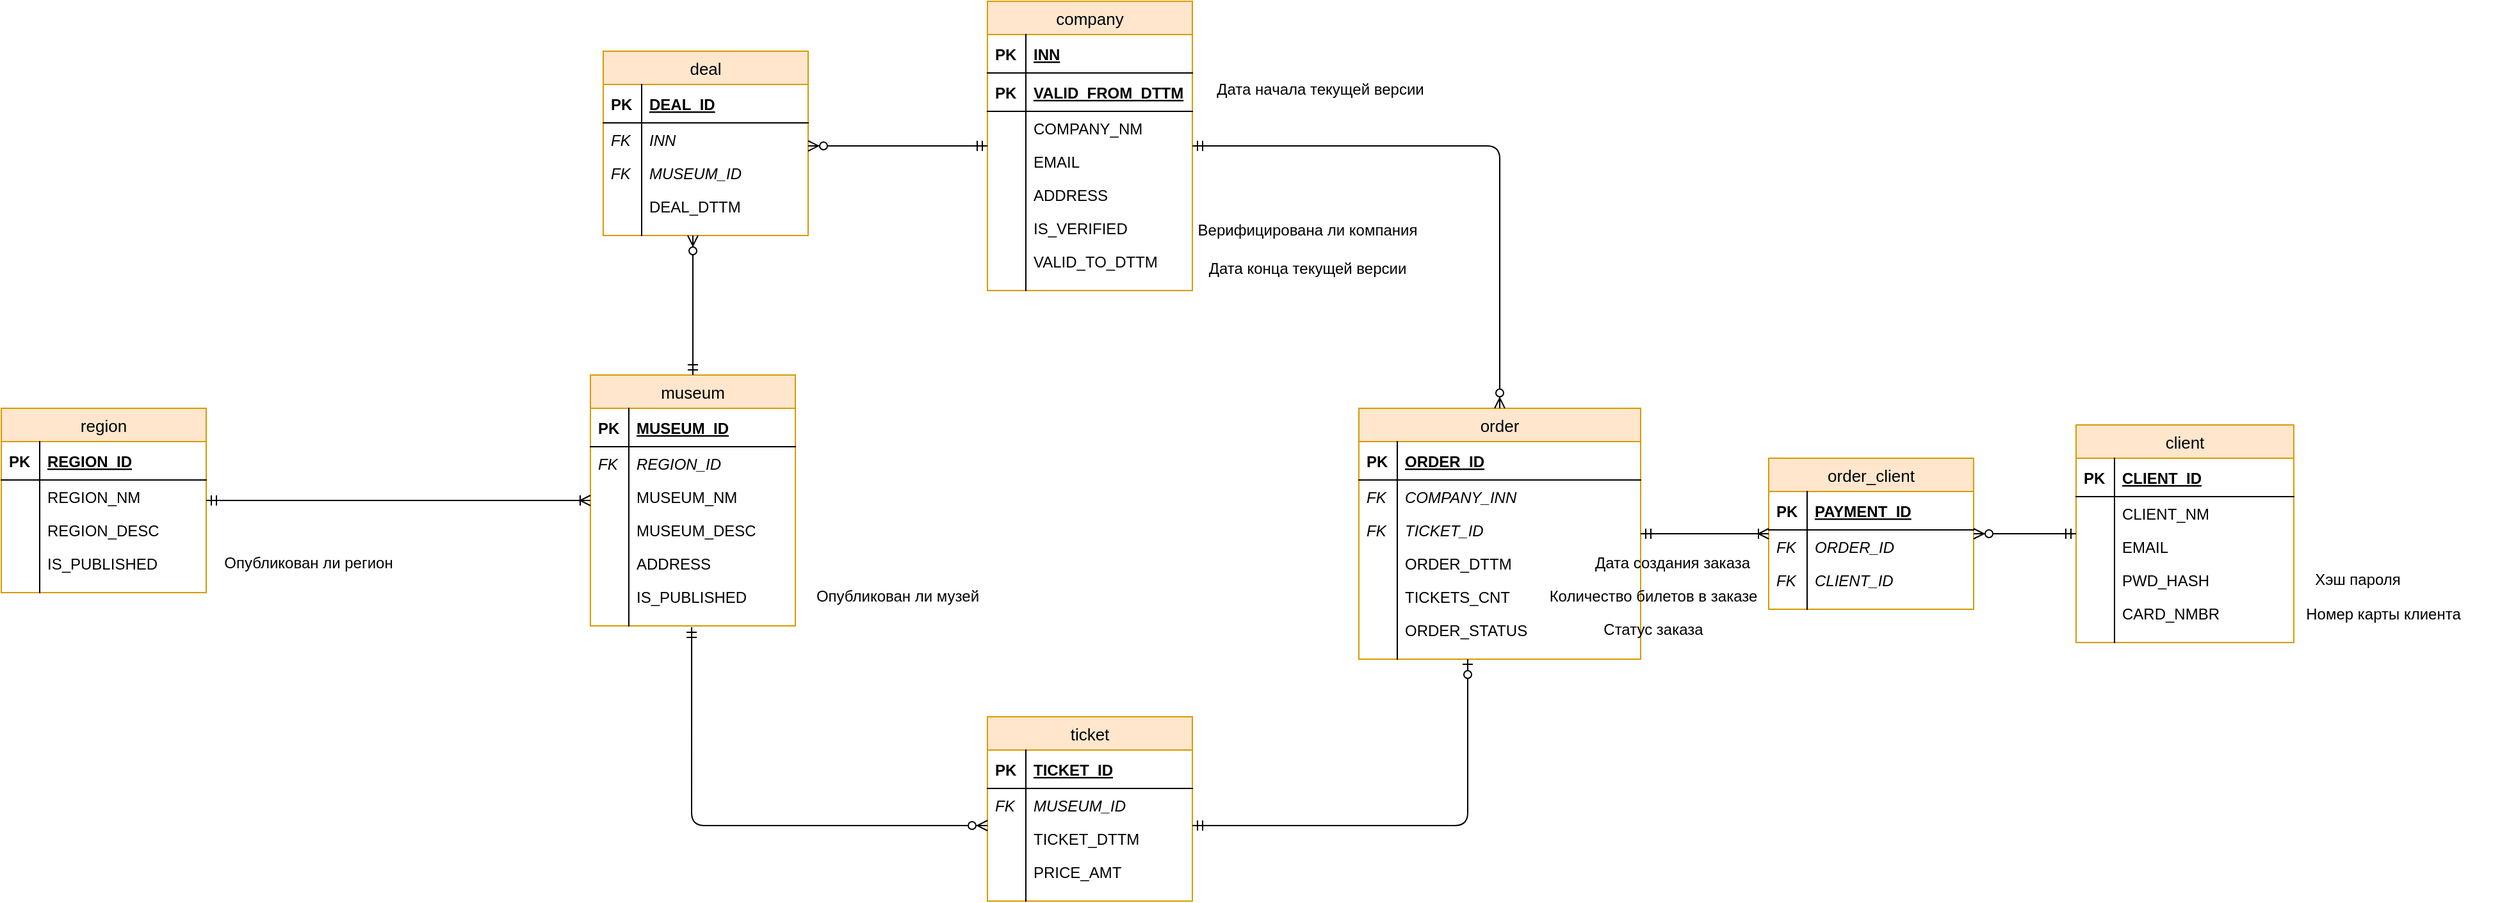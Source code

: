 <mxfile version="15.3.0" type="github">
  <diagram id="cdb5e136-1861-7ef1-5e76-c57f7e18aa8d" name="ERD Data Structure - Habit Tracker App">
    <mxGraphModel dx="1200" dy="822" grid="1" gridSize="10" guides="1" tooltips="1" connect="1" arrows="1" fold="1" page="1" pageScale="1" pageWidth="1100" pageHeight="850" math="0" shadow="0">
      <root>
        <mxCell id="0" />
        <mxCell id="1" parent="0" />
        <mxCell id="lcivj8wxRk5je3pBpGyj-1" value="region" style="swimlane;fontStyle=0;childLayout=stackLayout;horizontal=1;startSize=26;fillColor=#ffe6cc;horizontalStack=0;resizeParent=1;resizeParentMax=0;resizeLast=0;collapsible=1;marginBottom=0;swimlaneFillColor=#ffffff;align=center;strokeWidth=1;fontSize=13;strokeColor=#d79b00;" parent="1" vertex="1">
          <mxGeometry x="20" y="679" width="160" height="144" as="geometry" />
        </mxCell>
        <mxCell id="lcivj8wxRk5je3pBpGyj-2" value="REGION_ID" style="shape=partialRectangle;top=0;left=0;right=0;bottom=1;align=left;verticalAlign=middle;fillColor=none;spacingLeft=34;spacingRight=4;overflow=hidden;rotatable=0;points=[[0,0.5],[1,0.5]];portConstraint=eastwest;dropTarget=0;fontStyle=5;" parent="lcivj8wxRk5je3pBpGyj-1" vertex="1">
          <mxGeometry y="26" width="160" height="30" as="geometry" />
        </mxCell>
        <mxCell id="lcivj8wxRk5je3pBpGyj-3" value="PK" style="shape=partialRectangle;top=0;left=0;bottom=0;fillColor=none;align=left;verticalAlign=middle;spacingLeft=4;spacingRight=4;overflow=hidden;rotatable=0;points=[];portConstraint=eastwest;part=1;fontStyle=1" parent="lcivj8wxRk5je3pBpGyj-2" vertex="1" connectable="0">
          <mxGeometry width="30" height="30" as="geometry" />
        </mxCell>
        <mxCell id="lcivj8wxRk5je3pBpGyj-6" value="REGION_NM" style="shape=partialRectangle;top=0;left=0;right=0;bottom=0;align=left;verticalAlign=top;fillColor=none;spacingLeft=34;spacingRight=4;overflow=hidden;rotatable=0;points=[[0,0.5],[1,0.5]];portConstraint=eastwest;dropTarget=0;" parent="lcivj8wxRk5je3pBpGyj-1" vertex="1">
          <mxGeometry y="56" width="160" height="26" as="geometry" />
        </mxCell>
        <mxCell id="lcivj8wxRk5je3pBpGyj-7" value="" style="shape=partialRectangle;top=0;left=0;bottom=0;fillColor=none;align=left;verticalAlign=top;spacingLeft=4;spacingRight=4;overflow=hidden;rotatable=0;points=[];portConstraint=eastwest;part=1;" parent="lcivj8wxRk5je3pBpGyj-6" vertex="1" connectable="0">
          <mxGeometry width="30" height="26" as="geometry" />
        </mxCell>
        <mxCell id="lcivj8wxRk5je3pBpGyj-28" value="REGION_DESC" style="shape=partialRectangle;top=0;left=0;right=0;bottom=0;align=left;verticalAlign=top;fillColor=none;spacingLeft=34;spacingRight=4;overflow=hidden;rotatable=0;points=[[0,0.5],[1,0.5]];portConstraint=eastwest;dropTarget=0;" parent="lcivj8wxRk5je3pBpGyj-1" vertex="1">
          <mxGeometry y="82" width="160" height="26" as="geometry" />
        </mxCell>
        <mxCell id="lcivj8wxRk5je3pBpGyj-29" value="" style="shape=partialRectangle;top=0;left=0;bottom=0;fillColor=none;align=left;verticalAlign=top;spacingLeft=4;spacingRight=4;overflow=hidden;rotatable=0;points=[];portConstraint=eastwest;part=1;" parent="lcivj8wxRk5je3pBpGyj-28" vertex="1" connectable="0">
          <mxGeometry width="30" height="26" as="geometry" />
        </mxCell>
        <mxCell id="lcivj8wxRk5je3pBpGyj-8" value="IS_PUBLISHED" style="shape=partialRectangle;top=0;left=0;right=0;bottom=0;align=left;verticalAlign=top;fillColor=none;spacingLeft=34;spacingRight=4;overflow=hidden;rotatable=0;points=[[0,0.5],[1,0.5]];portConstraint=eastwest;dropTarget=0;" parent="lcivj8wxRk5je3pBpGyj-1" vertex="1">
          <mxGeometry y="108" width="160" height="26" as="geometry" />
        </mxCell>
        <mxCell id="lcivj8wxRk5je3pBpGyj-9" value="" style="shape=partialRectangle;top=0;left=0;bottom=0;fillColor=none;align=left;verticalAlign=top;spacingLeft=4;spacingRight=4;overflow=hidden;rotatable=0;points=[];portConstraint=eastwest;part=1;" parent="lcivj8wxRk5je3pBpGyj-8" vertex="1" connectable="0">
          <mxGeometry width="30" height="26" as="geometry" />
        </mxCell>
        <mxCell id="lcivj8wxRk5je3pBpGyj-10" value="" style="shape=partialRectangle;top=0;left=0;right=0;bottom=0;align=left;verticalAlign=top;fillColor=none;spacingLeft=34;spacingRight=4;overflow=hidden;rotatable=0;points=[[0,0.5],[1,0.5]];portConstraint=eastwest;dropTarget=0;" parent="lcivj8wxRk5je3pBpGyj-1" vertex="1">
          <mxGeometry y="134" width="160" height="10" as="geometry" />
        </mxCell>
        <mxCell id="lcivj8wxRk5je3pBpGyj-11" value="" style="shape=partialRectangle;top=0;left=0;bottom=0;fillColor=none;align=left;verticalAlign=top;spacingLeft=4;spacingRight=4;overflow=hidden;rotatable=0;points=[];portConstraint=eastwest;part=1;" parent="lcivj8wxRk5je3pBpGyj-10" vertex="1" connectable="0">
          <mxGeometry width="30" height="10" as="geometry" />
        </mxCell>
        <mxCell id="lcivj8wxRk5je3pBpGyj-12" value="museum" style="swimlane;fontStyle=0;childLayout=stackLayout;horizontal=1;startSize=26;fillColor=#ffe6cc;horizontalStack=0;resizeParent=1;resizeParentMax=0;resizeLast=0;collapsible=1;marginBottom=0;swimlaneFillColor=#ffffff;align=center;strokeWidth=1;fontSize=13;strokeColor=#d79b00;" parent="1" vertex="1">
          <mxGeometry x="480" y="653" width="160" height="196" as="geometry" />
        </mxCell>
        <mxCell id="lcivj8wxRk5je3pBpGyj-13" value="MUSEUM_ID" style="shape=partialRectangle;top=0;left=0;right=0;bottom=1;align=left;verticalAlign=middle;fillColor=none;spacingLeft=34;spacingRight=4;overflow=hidden;rotatable=0;points=[[0,0.5],[1,0.5]];portConstraint=eastwest;dropTarget=0;fontStyle=5;" parent="lcivj8wxRk5je3pBpGyj-12" vertex="1">
          <mxGeometry y="26" width="160" height="30" as="geometry" />
        </mxCell>
        <mxCell id="lcivj8wxRk5je3pBpGyj-14" value="PK" style="shape=partialRectangle;top=0;left=0;bottom=0;fillColor=none;align=left;verticalAlign=middle;spacingLeft=4;spacingRight=4;overflow=hidden;rotatable=0;points=[];portConstraint=eastwest;part=1;fontStyle=1" parent="lcivj8wxRk5je3pBpGyj-13" vertex="1" connectable="0">
          <mxGeometry width="30" height="30" as="geometry" />
        </mxCell>
        <mxCell id="lcivj8wxRk5je3pBpGyj-15" value="REGION_ID" style="shape=partialRectangle;top=0;left=0;right=0;bottom=0;align=left;verticalAlign=top;fillColor=none;spacingLeft=34;spacingRight=4;overflow=hidden;rotatable=0;points=[[0,0.5],[1,0.5]];portConstraint=eastwest;dropTarget=0;fontStyle=2" parent="lcivj8wxRk5je3pBpGyj-12" vertex="1">
          <mxGeometry y="56" width="160" height="26" as="geometry" />
        </mxCell>
        <mxCell id="lcivj8wxRk5je3pBpGyj-16" value="FK" style="shape=partialRectangle;top=0;left=0;bottom=0;fillColor=none;align=left;verticalAlign=top;spacingLeft=4;spacingRight=4;overflow=hidden;rotatable=0;points=[];portConstraint=eastwest;part=1;fontStyle=2" parent="lcivj8wxRk5je3pBpGyj-15" vertex="1" connectable="0">
          <mxGeometry width="30" height="26" as="geometry" />
        </mxCell>
        <mxCell id="lcivj8wxRk5je3pBpGyj-17" value="MUSEUM_NM" style="shape=partialRectangle;top=0;left=0;right=0;bottom=0;align=left;verticalAlign=top;fillColor=none;spacingLeft=34;spacingRight=4;overflow=hidden;rotatable=0;points=[[0,0.5],[1,0.5]];portConstraint=eastwest;dropTarget=0;" parent="lcivj8wxRk5je3pBpGyj-12" vertex="1">
          <mxGeometry y="82" width="160" height="26" as="geometry" />
        </mxCell>
        <mxCell id="lcivj8wxRk5je3pBpGyj-18" value="" style="shape=partialRectangle;top=0;left=0;bottom=0;fillColor=none;align=left;verticalAlign=top;spacingLeft=4;spacingRight=4;overflow=hidden;rotatable=0;points=[];portConstraint=eastwest;part=1;" parent="lcivj8wxRk5je3pBpGyj-17" vertex="1" connectable="0">
          <mxGeometry width="30" height="26" as="geometry" />
        </mxCell>
        <mxCell id="gu-xbpgx55Dxe9V2F_qE-4" value="MUSEUM_DESC" style="shape=partialRectangle;top=0;left=0;right=0;bottom=0;align=left;verticalAlign=top;fillColor=none;spacingLeft=34;spacingRight=4;overflow=hidden;rotatable=0;points=[[0,0.5],[1,0.5]];portConstraint=eastwest;dropTarget=0;" parent="lcivj8wxRk5je3pBpGyj-12" vertex="1">
          <mxGeometry y="108" width="160" height="26" as="geometry" />
        </mxCell>
        <mxCell id="gu-xbpgx55Dxe9V2F_qE-5" value="" style="shape=partialRectangle;top=0;left=0;bottom=0;fillColor=none;align=left;verticalAlign=top;spacingLeft=4;spacingRight=4;overflow=hidden;rotatable=0;points=[];portConstraint=eastwest;part=1;" parent="gu-xbpgx55Dxe9V2F_qE-4" vertex="1" connectable="0">
          <mxGeometry width="30" height="26" as="geometry" />
        </mxCell>
        <mxCell id="gu-xbpgx55Dxe9V2F_qE-2" value="ADDRESS" style="shape=partialRectangle;top=0;left=0;right=0;bottom=0;align=left;verticalAlign=top;fillColor=none;spacingLeft=34;spacingRight=4;overflow=hidden;rotatable=0;points=[[0,0.5],[1,0.5]];portConstraint=eastwest;dropTarget=0;" parent="lcivj8wxRk5je3pBpGyj-12" vertex="1">
          <mxGeometry y="134" width="160" height="26" as="geometry" />
        </mxCell>
        <mxCell id="gu-xbpgx55Dxe9V2F_qE-3" value="" style="shape=partialRectangle;top=0;left=0;bottom=0;fillColor=none;align=left;verticalAlign=top;spacingLeft=4;spacingRight=4;overflow=hidden;rotatable=0;points=[];portConstraint=eastwest;part=1;" parent="gu-xbpgx55Dxe9V2F_qE-2" vertex="1" connectable="0">
          <mxGeometry width="30" height="26" as="geometry" />
        </mxCell>
        <mxCell id="lcivj8wxRk5je3pBpGyj-79" value="IS_PUBLISHED" style="shape=partialRectangle;top=0;left=0;right=0;bottom=0;align=left;verticalAlign=top;fillColor=none;spacingLeft=34;spacingRight=4;overflow=hidden;rotatable=0;points=[[0,0.5],[1,0.5]];portConstraint=eastwest;dropTarget=0;" parent="lcivj8wxRk5je3pBpGyj-12" vertex="1">
          <mxGeometry y="160" width="160" height="26" as="geometry" />
        </mxCell>
        <mxCell id="lcivj8wxRk5je3pBpGyj-80" value="" style="shape=partialRectangle;top=0;left=0;bottom=0;fillColor=none;align=left;verticalAlign=top;spacingLeft=4;spacingRight=4;overflow=hidden;rotatable=0;points=[];portConstraint=eastwest;part=1;" parent="lcivj8wxRk5je3pBpGyj-79" vertex="1" connectable="0">
          <mxGeometry width="30" height="26" as="geometry" />
        </mxCell>
        <mxCell id="lcivj8wxRk5je3pBpGyj-21" value="" style="shape=partialRectangle;top=0;left=0;right=0;bottom=0;align=left;verticalAlign=top;fillColor=none;spacingLeft=34;spacingRight=4;overflow=hidden;rotatable=0;points=[[0,0.5],[1,0.5]];portConstraint=eastwest;dropTarget=0;" parent="lcivj8wxRk5je3pBpGyj-12" vertex="1">
          <mxGeometry y="186" width="160" height="10" as="geometry" />
        </mxCell>
        <mxCell id="lcivj8wxRk5je3pBpGyj-22" value="" style="shape=partialRectangle;top=0;left=0;bottom=0;fillColor=none;align=left;verticalAlign=top;spacingLeft=4;spacingRight=4;overflow=hidden;rotatable=0;points=[];portConstraint=eastwest;part=1;" parent="lcivj8wxRk5je3pBpGyj-21" vertex="1" connectable="0">
          <mxGeometry width="30" height="10" as="geometry" />
        </mxCell>
        <mxCell id="lcivj8wxRk5je3pBpGyj-23" value="" style="edgeStyle=orthogonalEdgeStyle;fontSize=12;html=1;endArrow=ERoneToMany;startArrow=ERmandOne;" parent="1" source="lcivj8wxRk5je3pBpGyj-1" target="lcivj8wxRk5je3pBpGyj-12" edge="1">
          <mxGeometry width="100" height="100" relative="1" as="geometry">
            <mxPoint x="550" y="590" as="sourcePoint" />
            <mxPoint x="650" y="490" as="targetPoint" />
          </mxGeometry>
        </mxCell>
        <mxCell id="lcivj8wxRk5je3pBpGyj-30" value="ticket" style="swimlane;fontStyle=0;childLayout=stackLayout;horizontal=1;startSize=26;fillColor=#ffe6cc;horizontalStack=0;resizeParent=1;resizeParentMax=0;resizeLast=0;collapsible=1;marginBottom=0;swimlaneFillColor=#ffffff;align=center;strokeWidth=1;fontSize=13;strokeColor=#d79b00;" parent="1" vertex="1">
          <mxGeometry x="790" y="920" width="160" height="144" as="geometry" />
        </mxCell>
        <mxCell id="lcivj8wxRk5je3pBpGyj-31" value="TICKET_ID" style="shape=partialRectangle;top=0;left=0;right=0;bottom=1;align=left;verticalAlign=middle;fillColor=none;spacingLeft=34;spacingRight=4;overflow=hidden;rotatable=0;points=[[0,0.5],[1,0.5]];portConstraint=eastwest;dropTarget=0;fontStyle=5;" parent="lcivj8wxRk5je3pBpGyj-30" vertex="1">
          <mxGeometry y="26" width="160" height="30" as="geometry" />
        </mxCell>
        <mxCell id="lcivj8wxRk5je3pBpGyj-32" value="PK" style="shape=partialRectangle;top=0;left=0;bottom=0;fillColor=none;align=left;verticalAlign=middle;spacingLeft=4;spacingRight=4;overflow=hidden;rotatable=0;points=[];portConstraint=eastwest;part=1;fontStyle=1" parent="lcivj8wxRk5je3pBpGyj-31" vertex="1" connectable="0">
          <mxGeometry width="30" height="30" as="geometry" />
        </mxCell>
        <mxCell id="lcivj8wxRk5je3pBpGyj-33" value="MUSEUM_ID" style="shape=partialRectangle;top=0;left=0;right=0;bottom=0;align=left;verticalAlign=top;fillColor=none;spacingLeft=34;spacingRight=4;overflow=hidden;rotatable=0;points=[[0,0.5],[1,0.5]];portConstraint=eastwest;dropTarget=0;fontStyle=2" parent="lcivj8wxRk5je3pBpGyj-30" vertex="1">
          <mxGeometry y="56" width="160" height="26" as="geometry" />
        </mxCell>
        <mxCell id="lcivj8wxRk5je3pBpGyj-34" value="FK" style="shape=partialRectangle;top=0;left=0;bottom=0;fillColor=none;align=left;verticalAlign=top;spacingLeft=4;spacingRight=4;overflow=hidden;rotatable=0;points=[];portConstraint=eastwest;part=1;fontStyle=2" parent="lcivj8wxRk5je3pBpGyj-33" vertex="1" connectable="0">
          <mxGeometry width="30" height="26" as="geometry" />
        </mxCell>
        <mxCell id="lcivj8wxRk5je3pBpGyj-37" value="TICKET_DTTM" style="shape=partialRectangle;top=0;left=0;right=0;bottom=0;align=left;verticalAlign=top;fillColor=none;spacingLeft=34;spacingRight=4;overflow=hidden;rotatable=0;points=[[0,0.5],[1,0.5]];portConstraint=eastwest;dropTarget=0;" parent="lcivj8wxRk5je3pBpGyj-30" vertex="1">
          <mxGeometry y="82" width="160" height="26" as="geometry" />
        </mxCell>
        <mxCell id="lcivj8wxRk5je3pBpGyj-38" value="" style="shape=partialRectangle;top=0;left=0;bottom=0;fillColor=none;align=left;verticalAlign=top;spacingLeft=4;spacingRight=4;overflow=hidden;rotatable=0;points=[];portConstraint=eastwest;part=1;" parent="lcivj8wxRk5je3pBpGyj-37" vertex="1" connectable="0">
          <mxGeometry width="30" height="26" as="geometry" />
        </mxCell>
        <mxCell id="lcivj8wxRk5je3pBpGyj-95" value="PRICE_AMT" style="shape=partialRectangle;top=0;left=0;right=0;bottom=0;align=left;verticalAlign=top;fillColor=none;spacingLeft=34;spacingRight=4;overflow=hidden;rotatable=0;points=[[0,0.5],[1,0.5]];portConstraint=eastwest;dropTarget=0;" parent="lcivj8wxRk5je3pBpGyj-30" vertex="1">
          <mxGeometry y="108" width="160" height="26" as="geometry" />
        </mxCell>
        <mxCell id="lcivj8wxRk5je3pBpGyj-96" value="" style="shape=partialRectangle;top=0;left=0;bottom=0;fillColor=none;align=left;verticalAlign=top;spacingLeft=4;spacingRight=4;overflow=hidden;rotatable=0;points=[];portConstraint=eastwest;part=1;" parent="lcivj8wxRk5je3pBpGyj-95" vertex="1" connectable="0">
          <mxGeometry width="30" height="26" as="geometry" />
        </mxCell>
        <mxCell id="lcivj8wxRk5je3pBpGyj-39" value="" style="shape=partialRectangle;top=0;left=0;right=0;bottom=0;align=left;verticalAlign=top;fillColor=none;spacingLeft=34;spacingRight=4;overflow=hidden;rotatable=0;points=[[0,0.5],[1,0.5]];portConstraint=eastwest;dropTarget=0;" parent="lcivj8wxRk5je3pBpGyj-30" vertex="1">
          <mxGeometry y="134" width="160" height="10" as="geometry" />
        </mxCell>
        <mxCell id="lcivj8wxRk5je3pBpGyj-40" value="" style="shape=partialRectangle;top=0;left=0;bottom=0;fillColor=none;align=left;verticalAlign=top;spacingLeft=4;spacingRight=4;overflow=hidden;rotatable=0;points=[];portConstraint=eastwest;part=1;" parent="lcivj8wxRk5je3pBpGyj-39" vertex="1" connectable="0">
          <mxGeometry width="30" height="10" as="geometry" />
        </mxCell>
        <mxCell id="lcivj8wxRk5je3pBpGyj-41" value="company" style="swimlane;fontStyle=0;childLayout=stackLayout;horizontal=1;startSize=26;fillColor=#ffe6cc;horizontalStack=0;resizeParent=1;resizeParentMax=0;resizeLast=0;collapsible=1;marginBottom=0;swimlaneFillColor=#ffffff;align=center;strokeWidth=1;fontSize=13;strokeColor=#d79b00;" parent="1" vertex="1">
          <mxGeometry x="790" y="361" width="160" height="226" as="geometry" />
        </mxCell>
        <mxCell id="lcivj8wxRk5je3pBpGyj-158" value="INN" style="shape=partialRectangle;top=0;left=0;right=0;bottom=1;align=left;verticalAlign=middle;fillColor=none;spacingLeft=34;spacingRight=4;overflow=hidden;rotatable=0;points=[[0,0.5],[1,0.5]];portConstraint=eastwest;dropTarget=0;fontStyle=5;" parent="lcivj8wxRk5je3pBpGyj-41" vertex="1">
          <mxGeometry y="26" width="160" height="30" as="geometry" />
        </mxCell>
        <mxCell id="lcivj8wxRk5je3pBpGyj-159" value="PK" style="shape=partialRectangle;top=0;left=0;bottom=0;fillColor=none;align=left;verticalAlign=middle;spacingLeft=4;spacingRight=4;overflow=hidden;rotatable=0;points=[];portConstraint=eastwest;part=1;fontStyle=1" parent="lcivj8wxRk5je3pBpGyj-158" vertex="1" connectable="0">
          <mxGeometry width="30" height="30" as="geometry" />
        </mxCell>
        <mxCell id="msMzEAESJnoVnsydXtiu-24" value="VALID_FROM_DTTM" style="shape=partialRectangle;top=0;left=0;right=0;bottom=1;align=left;verticalAlign=middle;fillColor=none;spacingLeft=34;spacingRight=4;overflow=hidden;rotatable=0;points=[[0,0.5],[1,0.5]];portConstraint=eastwest;dropTarget=0;fontStyle=5;" parent="lcivj8wxRk5je3pBpGyj-41" vertex="1">
          <mxGeometry y="56" width="160" height="30" as="geometry" />
        </mxCell>
        <mxCell id="msMzEAESJnoVnsydXtiu-25" value="PK" style="shape=partialRectangle;top=0;left=0;bottom=0;fillColor=none;align=left;verticalAlign=middle;spacingLeft=4;spacingRight=4;overflow=hidden;rotatable=0;points=[];portConstraint=eastwest;part=1;fontStyle=1" parent="msMzEAESJnoVnsydXtiu-24" vertex="1" connectable="0">
          <mxGeometry width="30" height="30" as="geometry" />
        </mxCell>
        <mxCell id="lcivj8wxRk5je3pBpGyj-46" value="COMPANY_NM" style="shape=partialRectangle;top=0;left=0;right=0;bottom=0;align=left;verticalAlign=top;fillColor=none;spacingLeft=34;spacingRight=4;overflow=hidden;rotatable=0;points=[[0,0.5],[1,0.5]];portConstraint=eastwest;dropTarget=0;" parent="lcivj8wxRk5je3pBpGyj-41" vertex="1">
          <mxGeometry y="86" width="160" height="26" as="geometry" />
        </mxCell>
        <mxCell id="lcivj8wxRk5je3pBpGyj-47" value="" style="shape=partialRectangle;top=0;left=0;bottom=0;fillColor=none;align=left;verticalAlign=top;spacingLeft=4;spacingRight=4;overflow=hidden;rotatable=0;points=[];portConstraint=eastwest;part=1;" parent="lcivj8wxRk5je3pBpGyj-46" vertex="1" connectable="0">
          <mxGeometry width="30" height="26" as="geometry" />
        </mxCell>
        <mxCell id="lcivj8wxRk5je3pBpGyj-48" value="EMAIL" style="shape=partialRectangle;top=0;left=0;right=0;bottom=0;align=left;verticalAlign=top;fillColor=none;spacingLeft=34;spacingRight=4;overflow=hidden;rotatable=0;points=[[0,0.5],[1,0.5]];portConstraint=eastwest;dropTarget=0;" parent="lcivj8wxRk5je3pBpGyj-41" vertex="1">
          <mxGeometry y="112" width="160" height="26" as="geometry" />
        </mxCell>
        <mxCell id="lcivj8wxRk5je3pBpGyj-49" value="" style="shape=partialRectangle;top=0;left=0;bottom=0;fillColor=none;align=left;verticalAlign=top;spacingLeft=4;spacingRight=4;overflow=hidden;rotatable=0;points=[];portConstraint=eastwest;part=1;" parent="lcivj8wxRk5je3pBpGyj-48" vertex="1" connectable="0">
          <mxGeometry width="30" height="26" as="geometry" />
        </mxCell>
        <mxCell id="lcivj8wxRk5je3pBpGyj-81" value="ADDRESS" style="shape=partialRectangle;top=0;left=0;right=0;bottom=0;align=left;verticalAlign=top;fillColor=none;spacingLeft=34;spacingRight=4;overflow=hidden;rotatable=0;points=[[0,0.5],[1,0.5]];portConstraint=eastwest;dropTarget=0;" parent="lcivj8wxRk5je3pBpGyj-41" vertex="1">
          <mxGeometry y="138" width="160" height="26" as="geometry" />
        </mxCell>
        <mxCell id="lcivj8wxRk5je3pBpGyj-82" value="" style="shape=partialRectangle;top=0;left=0;bottom=0;fillColor=none;align=left;verticalAlign=top;spacingLeft=4;spacingRight=4;overflow=hidden;rotatable=0;points=[];portConstraint=eastwest;part=1;" parent="lcivj8wxRk5je3pBpGyj-81" vertex="1" connectable="0">
          <mxGeometry width="30" height="26" as="geometry" />
        </mxCell>
        <mxCell id="lcivj8wxRk5je3pBpGyj-87" value="IS_VERIFIED" style="shape=partialRectangle;top=0;left=0;right=0;bottom=0;align=left;verticalAlign=top;fillColor=none;spacingLeft=34;spacingRight=4;overflow=hidden;rotatable=0;points=[[0,0.5],[1,0.5]];portConstraint=eastwest;dropTarget=0;" parent="lcivj8wxRk5je3pBpGyj-41" vertex="1">
          <mxGeometry y="164" width="160" height="26" as="geometry" />
        </mxCell>
        <mxCell id="lcivj8wxRk5je3pBpGyj-88" value="" style="shape=partialRectangle;top=0;left=0;bottom=0;fillColor=none;align=left;verticalAlign=top;spacingLeft=4;spacingRight=4;overflow=hidden;rotatable=0;points=[];portConstraint=eastwest;part=1;" parent="lcivj8wxRk5je3pBpGyj-87" vertex="1" connectable="0">
          <mxGeometry width="30" height="26" as="geometry" />
        </mxCell>
        <mxCell id="lcivj8wxRk5je3pBpGyj-156" value="VALID_TO_DTTM" style="shape=partialRectangle;top=0;left=0;right=0;bottom=0;align=left;verticalAlign=top;fillColor=none;spacingLeft=34;spacingRight=4;overflow=hidden;rotatable=0;points=[[0,0.5],[1,0.5]];portConstraint=eastwest;dropTarget=0;" parent="lcivj8wxRk5je3pBpGyj-41" vertex="1">
          <mxGeometry y="190" width="160" height="26" as="geometry" />
        </mxCell>
        <mxCell id="lcivj8wxRk5je3pBpGyj-157" value="" style="shape=partialRectangle;top=0;left=0;bottom=0;fillColor=none;align=left;verticalAlign=top;spacingLeft=4;spacingRight=4;overflow=hidden;rotatable=0;points=[];portConstraint=eastwest;part=1;" parent="lcivj8wxRk5je3pBpGyj-156" vertex="1" connectable="0">
          <mxGeometry width="30" height="26" as="geometry" />
        </mxCell>
        <mxCell id="lcivj8wxRk5je3pBpGyj-50" value="" style="shape=partialRectangle;top=0;left=0;right=0;bottom=0;align=left;verticalAlign=top;fillColor=none;spacingLeft=34;spacingRight=4;overflow=hidden;rotatable=0;points=[[0,0.5],[1,0.5]];portConstraint=eastwest;dropTarget=0;" parent="lcivj8wxRk5je3pBpGyj-41" vertex="1">
          <mxGeometry y="216" width="160" height="10" as="geometry" />
        </mxCell>
        <mxCell id="lcivj8wxRk5je3pBpGyj-51" value="" style="shape=partialRectangle;top=0;left=0;bottom=0;fillColor=none;align=left;verticalAlign=top;spacingLeft=4;spacingRight=4;overflow=hidden;rotatable=0;points=[];portConstraint=eastwest;part=1;" parent="lcivj8wxRk5je3pBpGyj-50" vertex="1" connectable="0">
          <mxGeometry width="30" height="10" as="geometry" />
        </mxCell>
        <mxCell id="lcivj8wxRk5je3pBpGyj-52" value="order" style="swimlane;fontStyle=0;childLayout=stackLayout;horizontal=1;startSize=26;fillColor=#ffe6cc;horizontalStack=0;resizeParent=1;resizeParentMax=0;resizeLast=0;collapsible=1;marginBottom=0;swimlaneFillColor=#ffffff;align=center;strokeWidth=1;fontSize=13;strokeColor=#d79b00;" parent="1" vertex="1">
          <mxGeometry x="1080" y="679" width="220" height="196" as="geometry" />
        </mxCell>
        <mxCell id="lcivj8wxRk5je3pBpGyj-53" value="ORDER_ID" style="shape=partialRectangle;top=0;left=0;right=0;bottom=1;align=left;verticalAlign=middle;fillColor=none;spacingLeft=34;spacingRight=4;overflow=hidden;rotatable=0;points=[[0,0.5],[1,0.5]];portConstraint=eastwest;dropTarget=0;fontStyle=5;" parent="lcivj8wxRk5je3pBpGyj-52" vertex="1">
          <mxGeometry y="26" width="220" height="30" as="geometry" />
        </mxCell>
        <mxCell id="lcivj8wxRk5je3pBpGyj-54" value="PK" style="shape=partialRectangle;top=0;left=0;bottom=0;fillColor=none;align=left;verticalAlign=middle;spacingLeft=4;spacingRight=4;overflow=hidden;rotatable=0;points=[];portConstraint=eastwest;part=1;fontStyle=1" parent="lcivj8wxRk5je3pBpGyj-53" vertex="1" connectable="0">
          <mxGeometry width="30" height="30" as="geometry" />
        </mxCell>
        <mxCell id="lcivj8wxRk5je3pBpGyj-55" value="COMPANY_INN" style="shape=partialRectangle;top=0;left=0;right=0;bottom=0;align=left;verticalAlign=top;fillColor=none;spacingLeft=34;spacingRight=4;overflow=hidden;rotatable=0;points=[[0,0.5],[1,0.5]];portConstraint=eastwest;dropTarget=0;fontStyle=2" parent="lcivj8wxRk5je3pBpGyj-52" vertex="1">
          <mxGeometry y="56" width="220" height="26" as="geometry" />
        </mxCell>
        <mxCell id="lcivj8wxRk5je3pBpGyj-56" value="FK" style="shape=partialRectangle;top=0;left=0;bottom=0;fillColor=none;align=left;verticalAlign=top;spacingLeft=4;spacingRight=4;overflow=hidden;rotatable=0;points=[];portConstraint=eastwest;part=1;fontStyle=2" parent="lcivj8wxRk5je3pBpGyj-55" vertex="1" connectable="0">
          <mxGeometry width="30" height="26" as="geometry" />
        </mxCell>
        <mxCell id="lcivj8wxRk5je3pBpGyj-93" value="TICKET_ID" style="shape=partialRectangle;top=0;left=0;right=0;bottom=0;align=left;verticalAlign=top;fillColor=none;spacingLeft=34;spacingRight=4;overflow=hidden;rotatable=0;points=[[0,0.5],[1,0.5]];portConstraint=eastwest;dropTarget=0;fontStyle=2" parent="lcivj8wxRk5je3pBpGyj-52" vertex="1">
          <mxGeometry y="82" width="220" height="26" as="geometry" />
        </mxCell>
        <mxCell id="lcivj8wxRk5je3pBpGyj-94" value="FK" style="shape=partialRectangle;top=0;left=0;bottom=0;fillColor=none;align=left;verticalAlign=top;spacingLeft=4;spacingRight=4;overflow=hidden;rotatable=0;points=[];portConstraint=eastwest;part=1;fontStyle=2" parent="lcivj8wxRk5je3pBpGyj-93" vertex="1" connectable="0">
          <mxGeometry width="30" height="26" as="geometry" />
        </mxCell>
        <mxCell id="lcivj8wxRk5je3pBpGyj-160" value="ORDER_DTTM" style="shape=partialRectangle;top=0;left=0;right=0;bottom=0;align=left;verticalAlign=top;fillColor=none;spacingLeft=34;spacingRight=4;overflow=hidden;rotatable=0;points=[[0,0.5],[1,0.5]];portConstraint=eastwest;dropTarget=0;" parent="lcivj8wxRk5je3pBpGyj-52" vertex="1">
          <mxGeometry y="108" width="220" height="26" as="geometry" />
        </mxCell>
        <mxCell id="lcivj8wxRk5je3pBpGyj-161" value="" style="shape=partialRectangle;top=0;left=0;bottom=0;fillColor=none;align=left;verticalAlign=top;spacingLeft=4;spacingRight=4;overflow=hidden;rotatable=0;points=[];portConstraint=eastwest;part=1;" parent="lcivj8wxRk5je3pBpGyj-160" vertex="1" connectable="0">
          <mxGeometry width="30" height="26" as="geometry" />
        </mxCell>
        <mxCell id="4TBp0AyTg6Zfnw0NPKNb-20" value="TICKETS_CNT" style="shape=partialRectangle;top=0;left=0;right=0;bottom=0;align=left;verticalAlign=top;fillColor=none;spacingLeft=34;spacingRight=4;overflow=hidden;rotatable=0;points=[[0,0.5],[1,0.5]];portConstraint=eastwest;dropTarget=0;" parent="lcivj8wxRk5je3pBpGyj-52" vertex="1">
          <mxGeometry y="134" width="220" height="26" as="geometry" />
        </mxCell>
        <mxCell id="4TBp0AyTg6Zfnw0NPKNb-21" value="" style="shape=partialRectangle;top=0;left=0;bottom=0;fillColor=none;align=left;verticalAlign=top;spacingLeft=4;spacingRight=4;overflow=hidden;rotatable=0;points=[];portConstraint=eastwest;part=1;" parent="4TBp0AyTg6Zfnw0NPKNb-20" vertex="1" connectable="0">
          <mxGeometry width="30" height="26" as="geometry" />
        </mxCell>
        <mxCell id="4TBp0AyTg6Zfnw0NPKNb-23" value="ORDER_STATUS" style="shape=partialRectangle;top=0;left=0;right=0;bottom=0;align=left;verticalAlign=top;fillColor=none;spacingLeft=34;spacingRight=4;overflow=hidden;rotatable=0;points=[[0,0.5],[1,0.5]];portConstraint=eastwest;dropTarget=0;" parent="lcivj8wxRk5je3pBpGyj-52" vertex="1">
          <mxGeometry y="160" width="220" height="26" as="geometry" />
        </mxCell>
        <mxCell id="4TBp0AyTg6Zfnw0NPKNb-24" value="" style="shape=partialRectangle;top=0;left=0;bottom=0;fillColor=none;align=left;verticalAlign=top;spacingLeft=4;spacingRight=4;overflow=hidden;rotatable=0;points=[];portConstraint=eastwest;part=1;" parent="4TBp0AyTg6Zfnw0NPKNb-23" vertex="1" connectable="0">
          <mxGeometry width="30" height="26" as="geometry" />
        </mxCell>
        <mxCell id="lcivj8wxRk5je3pBpGyj-61" value="" style="shape=partialRectangle;top=0;left=0;right=0;bottom=0;align=left;verticalAlign=top;fillColor=none;spacingLeft=34;spacingRight=4;overflow=hidden;rotatable=0;points=[[0,0.5],[1,0.5]];portConstraint=eastwest;dropTarget=0;" parent="lcivj8wxRk5je3pBpGyj-52" vertex="1">
          <mxGeometry y="186" width="220" height="10" as="geometry" />
        </mxCell>
        <mxCell id="lcivj8wxRk5je3pBpGyj-62" value="" style="shape=partialRectangle;top=0;left=0;bottom=0;fillColor=none;align=left;verticalAlign=top;spacingLeft=4;spacingRight=4;overflow=hidden;rotatable=0;points=[];portConstraint=eastwest;part=1;" parent="lcivj8wxRk5je3pBpGyj-61" vertex="1" connectable="0">
          <mxGeometry width="30" height="10" as="geometry" />
        </mxCell>
        <mxCell id="lcivj8wxRk5je3pBpGyj-63" value="client" style="swimlane;fontStyle=0;childLayout=stackLayout;horizontal=1;startSize=26;fillColor=#ffe6cc;horizontalStack=0;resizeParent=1;resizeParentMax=0;resizeLast=0;collapsible=1;marginBottom=0;swimlaneFillColor=#ffffff;align=center;strokeWidth=1;fontSize=13;strokeColor=#d79b00;" parent="1" vertex="1">
          <mxGeometry x="1640" y="692" width="170" height="170" as="geometry" />
        </mxCell>
        <mxCell id="lcivj8wxRk5je3pBpGyj-64" value="CLIENT_ID" style="shape=partialRectangle;top=0;left=0;right=0;bottom=1;align=left;verticalAlign=middle;fillColor=none;spacingLeft=34;spacingRight=4;overflow=hidden;rotatable=0;points=[[0,0.5],[1,0.5]];portConstraint=eastwest;dropTarget=0;fontStyle=5;" parent="lcivj8wxRk5je3pBpGyj-63" vertex="1">
          <mxGeometry y="26" width="170" height="30" as="geometry" />
        </mxCell>
        <mxCell id="lcivj8wxRk5je3pBpGyj-65" value="PK" style="shape=partialRectangle;top=0;left=0;bottom=0;fillColor=none;align=left;verticalAlign=middle;spacingLeft=4;spacingRight=4;overflow=hidden;rotatable=0;points=[];portConstraint=eastwest;part=1;fontStyle=1" parent="lcivj8wxRk5je3pBpGyj-64" vertex="1" connectable="0">
          <mxGeometry width="30" height="30" as="geometry" />
        </mxCell>
        <mxCell id="lcivj8wxRk5je3pBpGyj-68" value="CLIENT_NM" style="shape=partialRectangle;top=0;left=0;right=0;bottom=0;align=left;verticalAlign=top;fillColor=none;spacingLeft=34;spacingRight=4;overflow=hidden;rotatable=0;points=[[0,0.5],[1,0.5]];portConstraint=eastwest;dropTarget=0;" parent="lcivj8wxRk5je3pBpGyj-63" vertex="1">
          <mxGeometry y="56" width="170" height="26" as="geometry" />
        </mxCell>
        <mxCell id="lcivj8wxRk5je3pBpGyj-69" value="" style="shape=partialRectangle;top=0;left=0;bottom=0;fillColor=none;align=left;verticalAlign=top;spacingLeft=4;spacingRight=4;overflow=hidden;rotatable=0;points=[];portConstraint=eastwest;part=1;" parent="lcivj8wxRk5je3pBpGyj-68" vertex="1" connectable="0">
          <mxGeometry width="30" height="26" as="geometry" />
        </mxCell>
        <mxCell id="lcivj8wxRk5je3pBpGyj-99" value="EMAIL" style="shape=partialRectangle;top=0;left=0;right=0;bottom=0;align=left;verticalAlign=top;fillColor=none;spacingLeft=34;spacingRight=4;overflow=hidden;rotatable=0;points=[[0,0.5],[1,0.5]];portConstraint=eastwest;dropTarget=0;" parent="lcivj8wxRk5je3pBpGyj-63" vertex="1">
          <mxGeometry y="82" width="170" height="26" as="geometry" />
        </mxCell>
        <mxCell id="lcivj8wxRk5je3pBpGyj-100" value="" style="shape=partialRectangle;top=0;left=0;bottom=0;fillColor=none;align=left;verticalAlign=top;spacingLeft=4;spacingRight=4;overflow=hidden;rotatable=0;points=[];portConstraint=eastwest;part=1;" parent="lcivj8wxRk5je3pBpGyj-99" vertex="1" connectable="0">
          <mxGeometry width="30" height="26" as="geometry" />
        </mxCell>
        <mxCell id="lcivj8wxRk5je3pBpGyj-101" value="PWD_HASH" style="shape=partialRectangle;top=0;left=0;right=0;bottom=0;align=left;verticalAlign=top;fillColor=none;spacingLeft=34;spacingRight=4;overflow=hidden;rotatable=0;points=[[0,0.5],[1,0.5]];portConstraint=eastwest;dropTarget=0;" parent="lcivj8wxRk5je3pBpGyj-63" vertex="1">
          <mxGeometry y="108" width="170" height="26" as="geometry" />
        </mxCell>
        <mxCell id="lcivj8wxRk5je3pBpGyj-102" value="" style="shape=partialRectangle;top=0;left=0;bottom=0;fillColor=none;align=left;verticalAlign=top;spacingLeft=4;spacingRight=4;overflow=hidden;rotatable=0;points=[];portConstraint=eastwest;part=1;" parent="lcivj8wxRk5je3pBpGyj-101" vertex="1" connectable="0">
          <mxGeometry width="30" height="26" as="geometry" />
        </mxCell>
        <mxCell id="msMzEAESJnoVnsydXtiu-14" value="CARD_NMBR" style="shape=partialRectangle;top=0;left=0;right=0;bottom=0;align=left;verticalAlign=top;fillColor=none;spacingLeft=34;spacingRight=4;overflow=hidden;rotatable=0;points=[[0,0.5],[1,0.5]];portConstraint=eastwest;dropTarget=0;" parent="lcivj8wxRk5je3pBpGyj-63" vertex="1">
          <mxGeometry y="134" width="170" height="26" as="geometry" />
        </mxCell>
        <mxCell id="msMzEAESJnoVnsydXtiu-15" value="" style="shape=partialRectangle;top=0;left=0;bottom=0;fillColor=none;align=left;verticalAlign=top;spacingLeft=4;spacingRight=4;overflow=hidden;rotatable=0;points=[];portConstraint=eastwest;part=1;" parent="msMzEAESJnoVnsydXtiu-14" vertex="1" connectable="0">
          <mxGeometry width="30" height="26" as="geometry" />
        </mxCell>
        <mxCell id="lcivj8wxRk5je3pBpGyj-72" value="" style="shape=partialRectangle;top=0;left=0;right=0;bottom=0;align=left;verticalAlign=top;fillColor=none;spacingLeft=34;spacingRight=4;overflow=hidden;rotatable=0;points=[[0,0.5],[1,0.5]];portConstraint=eastwest;dropTarget=0;" parent="lcivj8wxRk5je3pBpGyj-63" vertex="1">
          <mxGeometry y="160" width="170" height="10" as="geometry" />
        </mxCell>
        <mxCell id="lcivj8wxRk5je3pBpGyj-73" value="" style="shape=partialRectangle;top=0;left=0;bottom=0;fillColor=none;align=left;verticalAlign=top;spacingLeft=4;spacingRight=4;overflow=hidden;rotatable=0;points=[];portConstraint=eastwest;part=1;" parent="lcivj8wxRk5je3pBpGyj-72" vertex="1" connectable="0">
          <mxGeometry width="30" height="10" as="geometry" />
        </mxCell>
        <mxCell id="lcivj8wxRk5je3pBpGyj-75" value="" style="edgeStyle=orthogonalEdgeStyle;fontSize=12;html=1;endArrow=ERzeroToMany;startArrow=ERmandOne;exitX=0.494;exitY=1.1;exitDx=0;exitDy=0;exitPerimeter=0;" parent="1" source="lcivj8wxRk5je3pBpGyj-21" target="lcivj8wxRk5je3pBpGyj-30" edge="1">
          <mxGeometry width="100" height="100" relative="1" as="geometry">
            <mxPoint x="700" y="740" as="sourcePoint" />
            <mxPoint x="800" y="640" as="targetPoint" />
            <Array as="points">
              <mxPoint x="559" y="1005" />
            </Array>
          </mxGeometry>
        </mxCell>
        <mxCell id="lcivj8wxRk5je3pBpGyj-76" value="" style="edgeStyle=orthogonalEdgeStyle;fontSize=12;html=1;endArrow=ERzeroToOne;startArrow=ERmandOne;" parent="1" source="lcivj8wxRk5je3pBpGyj-30" target="lcivj8wxRk5je3pBpGyj-61" edge="1">
          <mxGeometry width="100" height="100" relative="1" as="geometry">
            <mxPoint x="700" y="740" as="sourcePoint" />
            <mxPoint x="1120" y="784" as="targetPoint" />
            <Array as="points">
              <mxPoint x="1165" y="1005" />
            </Array>
          </mxGeometry>
        </mxCell>
        <mxCell id="lcivj8wxRk5je3pBpGyj-77" value="" style="edgeStyle=orthogonalEdgeStyle;fontSize=12;html=1;endArrow=ERzeroToMany;startArrow=ERmandOne;entryX=0.5;entryY=0;entryDx=0;entryDy=0;" parent="1" source="lcivj8wxRk5je3pBpGyj-41" target="lcivj8wxRk5je3pBpGyj-52" edge="1">
          <mxGeometry width="100" height="100" relative="1" as="geometry">
            <mxPoint x="700" y="740" as="sourcePoint" />
            <mxPoint x="800" y="640" as="targetPoint" />
          </mxGeometry>
        </mxCell>
        <mxCell id="lcivj8wxRk5je3pBpGyj-119" value="order_client" style="swimlane;fontStyle=0;childLayout=stackLayout;horizontal=1;startSize=26;fillColor=#ffe6cc;horizontalStack=0;resizeParent=1;resizeParentMax=0;resizeLast=0;collapsible=1;marginBottom=0;swimlaneFillColor=#ffffff;align=center;strokeWidth=1;fontSize=13;strokeColor=#d79b00;" parent="1" vertex="1">
          <mxGeometry x="1400" y="718" width="160" height="118" as="geometry" />
        </mxCell>
        <mxCell id="msMzEAESJnoVnsydXtiu-12" value="PAYMENT_ID" style="shape=partialRectangle;top=0;left=0;right=0;bottom=1;align=left;verticalAlign=middle;fillColor=none;spacingLeft=34;spacingRight=4;overflow=hidden;rotatable=0;points=[[0,0.5],[1,0.5]];portConstraint=eastwest;dropTarget=0;fontStyle=5;" parent="lcivj8wxRk5je3pBpGyj-119" vertex="1">
          <mxGeometry y="26" width="160" height="30" as="geometry" />
        </mxCell>
        <mxCell id="msMzEAESJnoVnsydXtiu-13" value="PK" style="shape=partialRectangle;top=0;left=0;bottom=0;fillColor=none;align=left;verticalAlign=middle;spacingLeft=4;spacingRight=4;overflow=hidden;rotatable=0;points=[];portConstraint=eastwest;part=1;fontStyle=1" parent="msMzEAESJnoVnsydXtiu-12" vertex="1" connectable="0">
          <mxGeometry width="30" height="30" as="geometry" />
        </mxCell>
        <mxCell id="lcivj8wxRk5je3pBpGyj-122" value="ORDER_ID" style="shape=partialRectangle;top=0;left=0;right=0;bottom=0;align=left;verticalAlign=top;fillColor=none;spacingLeft=34;spacingRight=4;overflow=hidden;rotatable=0;points=[[0,0.5],[1,0.5]];portConstraint=eastwest;dropTarget=0;fontStyle=2" parent="lcivj8wxRk5je3pBpGyj-119" vertex="1">
          <mxGeometry y="56" width="160" height="26" as="geometry" />
        </mxCell>
        <mxCell id="lcivj8wxRk5je3pBpGyj-123" value="FK" style="shape=partialRectangle;top=0;left=0;bottom=0;fillColor=none;align=left;verticalAlign=top;spacingLeft=4;spacingRight=4;overflow=hidden;rotatable=0;points=[];portConstraint=eastwest;part=1;fontStyle=2" parent="lcivj8wxRk5je3pBpGyj-122" vertex="1" connectable="0">
          <mxGeometry width="30" height="26" as="geometry" />
        </mxCell>
        <mxCell id="lcivj8wxRk5je3pBpGyj-134" value="CLIENT_ID" style="shape=partialRectangle;top=0;left=0;right=0;bottom=0;align=left;verticalAlign=top;fillColor=none;spacingLeft=34;spacingRight=4;overflow=hidden;rotatable=0;points=[[0,0.5],[1,0.5]];portConstraint=eastwest;dropTarget=0;fontStyle=2" parent="lcivj8wxRk5je3pBpGyj-119" vertex="1">
          <mxGeometry y="82" width="160" height="26" as="geometry" />
        </mxCell>
        <mxCell id="lcivj8wxRk5je3pBpGyj-135" value="FK" style="shape=partialRectangle;top=0;left=0;bottom=0;fillColor=none;align=left;verticalAlign=top;spacingLeft=4;spacingRight=4;overflow=hidden;rotatable=0;points=[];portConstraint=eastwest;part=1;fontStyle=2" parent="lcivj8wxRk5je3pBpGyj-134" vertex="1" connectable="0">
          <mxGeometry width="30" height="26" as="geometry" />
        </mxCell>
        <mxCell id="lcivj8wxRk5je3pBpGyj-132" value="" style="shape=partialRectangle;top=0;left=0;right=0;bottom=0;align=left;verticalAlign=top;fillColor=none;spacingLeft=34;spacingRight=4;overflow=hidden;rotatable=0;points=[[0,0.5],[1,0.5]];portConstraint=eastwest;dropTarget=0;" parent="lcivj8wxRk5je3pBpGyj-119" vertex="1">
          <mxGeometry y="108" width="160" height="10" as="geometry" />
        </mxCell>
        <mxCell id="lcivj8wxRk5je3pBpGyj-133" value="" style="shape=partialRectangle;top=0;left=0;bottom=0;fillColor=none;align=left;verticalAlign=top;spacingLeft=4;spacingRight=4;overflow=hidden;rotatable=0;points=[];portConstraint=eastwest;part=1;" parent="lcivj8wxRk5je3pBpGyj-132" vertex="1" connectable="0">
          <mxGeometry width="30" height="10" as="geometry" />
        </mxCell>
        <mxCell id="lcivj8wxRk5je3pBpGyj-136" value="" style="edgeStyle=entityRelationEdgeStyle;fontSize=12;html=1;endArrow=ERoneToMany;startArrow=ERmandOne;" parent="1" source="lcivj8wxRk5je3pBpGyj-52" target="lcivj8wxRk5je3pBpGyj-119" edge="1">
          <mxGeometry width="100" height="100" relative="1" as="geometry">
            <mxPoint x="1180" y="810" as="sourcePoint" />
            <mxPoint x="1280" y="710" as="targetPoint" />
          </mxGeometry>
        </mxCell>
        <mxCell id="lcivj8wxRk5je3pBpGyj-137" value="" style="edgeStyle=entityRelationEdgeStyle;fontSize=12;html=1;endArrow=ERzeroToMany;startArrow=ERmandOne;" parent="1" source="lcivj8wxRk5je3pBpGyj-63" target="lcivj8wxRk5je3pBpGyj-119" edge="1">
          <mxGeometry width="100" height="100" relative="1" as="geometry">
            <mxPoint x="1170" y="837" as="sourcePoint" />
            <mxPoint x="1270" y="737" as="targetPoint" />
          </mxGeometry>
        </mxCell>
        <mxCell id="lcivj8wxRk5je3pBpGyj-138" value="deal" style="swimlane;fontStyle=0;childLayout=stackLayout;horizontal=1;startSize=26;fillColor=#ffe6cc;horizontalStack=0;resizeParent=1;resizeParentMax=0;resizeLast=0;collapsible=1;marginBottom=0;swimlaneFillColor=#ffffff;align=center;strokeWidth=1;fontSize=13;strokeColor=#d79b00;" parent="1" vertex="1">
          <mxGeometry x="490" y="400" width="160" height="144" as="geometry" />
        </mxCell>
        <mxCell id="msMzEAESJnoVnsydXtiu-7" value="DEAL_ID" style="shape=partialRectangle;top=0;left=0;right=0;bottom=1;align=left;verticalAlign=middle;fillColor=none;spacingLeft=34;spacingRight=4;overflow=hidden;rotatable=0;points=[[0,0.5],[1,0.5]];portConstraint=eastwest;dropTarget=0;fontStyle=5;" parent="lcivj8wxRk5je3pBpGyj-138" vertex="1">
          <mxGeometry y="26" width="160" height="30" as="geometry" />
        </mxCell>
        <mxCell id="msMzEAESJnoVnsydXtiu-8" value="PK" style="shape=partialRectangle;top=0;left=0;bottom=0;fillColor=none;align=left;verticalAlign=middle;spacingLeft=4;spacingRight=4;overflow=hidden;rotatable=0;points=[];portConstraint=eastwest;part=1;fontStyle=1" parent="msMzEAESJnoVnsydXtiu-7" vertex="1" connectable="0">
          <mxGeometry width="30" height="30" as="geometry" />
        </mxCell>
        <mxCell id="lcivj8wxRk5je3pBpGyj-139" value="INN" style="shape=partialRectangle;top=0;left=0;right=0;bottom=0;align=left;verticalAlign=top;fillColor=none;spacingLeft=34;spacingRight=4;overflow=hidden;rotatable=0;points=[[0,0.5],[1,0.5]];portConstraint=eastwest;dropTarget=0;fontStyle=2" parent="lcivj8wxRk5je3pBpGyj-138" vertex="1">
          <mxGeometry y="56" width="160" height="26" as="geometry" />
        </mxCell>
        <mxCell id="lcivj8wxRk5je3pBpGyj-140" value="FK" style="shape=partialRectangle;top=0;left=0;bottom=0;fillColor=none;align=left;verticalAlign=top;spacingLeft=4;spacingRight=4;overflow=hidden;rotatable=0;points=[];portConstraint=eastwest;part=1;fontStyle=2" parent="lcivj8wxRk5je3pBpGyj-139" vertex="1" connectable="0">
          <mxGeometry width="30" height="26" as="geometry" />
        </mxCell>
        <mxCell id="lcivj8wxRk5je3pBpGyj-141" value="MUSEUM_ID" style="shape=partialRectangle;top=0;left=0;right=0;bottom=0;align=left;verticalAlign=top;fillColor=none;spacingLeft=34;spacingRight=4;overflow=hidden;rotatable=0;points=[[0,0.5],[1,0.5]];portConstraint=eastwest;dropTarget=0;fontStyle=2" parent="lcivj8wxRk5je3pBpGyj-138" vertex="1">
          <mxGeometry y="82" width="160" height="26" as="geometry" />
        </mxCell>
        <mxCell id="lcivj8wxRk5je3pBpGyj-142" value="FK" style="shape=partialRectangle;top=0;left=0;bottom=0;fillColor=none;align=left;verticalAlign=top;spacingLeft=4;spacingRight=4;overflow=hidden;rotatable=0;points=[];portConstraint=eastwest;part=1;fontStyle=2" parent="lcivj8wxRk5je3pBpGyj-141" vertex="1" connectable="0">
          <mxGeometry width="30" height="26" as="geometry" />
        </mxCell>
        <mxCell id="msMzEAESJnoVnsydXtiu-5" value="DEAL_DTTM" style="shape=partialRectangle;top=0;left=0;right=0;bottom=0;align=left;verticalAlign=top;fillColor=none;spacingLeft=34;spacingRight=4;overflow=hidden;rotatable=0;points=[[0,0.5],[1,0.5]];portConstraint=eastwest;dropTarget=0;" parent="lcivj8wxRk5je3pBpGyj-138" vertex="1">
          <mxGeometry y="108" width="160" height="26" as="geometry" />
        </mxCell>
        <mxCell id="msMzEAESJnoVnsydXtiu-6" value="" style="shape=partialRectangle;top=0;left=0;bottom=0;fillColor=none;align=left;verticalAlign=top;spacingLeft=4;spacingRight=4;overflow=hidden;rotatable=0;points=[];portConstraint=eastwest;part=1;" parent="msMzEAESJnoVnsydXtiu-5" vertex="1" connectable="0">
          <mxGeometry width="30" height="26" as="geometry" />
        </mxCell>
        <mxCell id="lcivj8wxRk5je3pBpGyj-143" value="" style="shape=partialRectangle;top=0;left=0;right=0;bottom=0;align=left;verticalAlign=top;fillColor=none;spacingLeft=34;spacingRight=4;overflow=hidden;rotatable=0;points=[[0,0.5],[1,0.5]];portConstraint=eastwest;dropTarget=0;" parent="lcivj8wxRk5je3pBpGyj-138" vertex="1">
          <mxGeometry y="134" width="160" height="10" as="geometry" />
        </mxCell>
        <mxCell id="lcivj8wxRk5je3pBpGyj-144" value="" style="shape=partialRectangle;top=0;left=0;bottom=0;fillColor=none;align=left;verticalAlign=top;spacingLeft=4;spacingRight=4;overflow=hidden;rotatable=0;points=[];portConstraint=eastwest;part=1;" parent="lcivj8wxRk5je3pBpGyj-143" vertex="1" connectable="0">
          <mxGeometry width="30" height="10" as="geometry" />
        </mxCell>
        <mxCell id="lcivj8wxRk5je3pBpGyj-145" value="" style="edgeStyle=orthogonalEdgeStyle;fontSize=12;html=1;endArrow=ERzeroToMany;startArrow=ERmandOne;" parent="1" source="lcivj8wxRk5je3pBpGyj-41" target="lcivj8wxRk5je3pBpGyj-138" edge="1">
          <mxGeometry width="100" height="100" relative="1" as="geometry">
            <mxPoint x="720" y="610" as="sourcePoint" />
            <mxPoint x="820" y="510" as="targetPoint" />
            <Array as="points">
              <mxPoint x="820" y="494" />
              <mxPoint x="820" y="494" />
            </Array>
          </mxGeometry>
        </mxCell>
        <mxCell id="lcivj8wxRk5je3pBpGyj-146" value="" style="edgeStyle=orthogonalEdgeStyle;fontSize=12;html=1;endArrow=ERzeroToMany;startArrow=ERmandOne;" parent="1" source="lcivj8wxRk5je3pBpGyj-12" target="lcivj8wxRk5je3pBpGyj-138" edge="1">
          <mxGeometry width="100" height="100" relative="1" as="geometry">
            <mxPoint x="630" y="640" as="sourcePoint" />
            <mxPoint x="730" y="540" as="targetPoint" />
            <Array as="points">
              <mxPoint x="560" y="494" />
            </Array>
          </mxGeometry>
        </mxCell>
        <mxCell id="4TBp0AyTg6Zfnw0NPKNb-1" value="Опубликован ли регион" style="text;html=1;strokeColor=none;fillColor=none;align=center;verticalAlign=middle;whiteSpace=wrap;rounded=0;" parent="1" vertex="1">
          <mxGeometry x="180" y="790" width="160" height="20" as="geometry" />
        </mxCell>
        <mxCell id="4TBp0AyTg6Zfnw0NPKNb-2" value="Верифицирована ли компания" style="text;html=1;strokeColor=none;fillColor=none;align=center;verticalAlign=middle;whiteSpace=wrap;rounded=0;" parent="1" vertex="1">
          <mxGeometry x="950" y="530" width="180" height="20" as="geometry" />
        </mxCell>
        <mxCell id="4TBp0AyTg6Zfnw0NPKNb-3" value="Дата начала текущей версии" style="text;html=1;strokeColor=none;fillColor=none;align=center;verticalAlign=middle;whiteSpace=wrap;rounded=0;" parent="1" vertex="1">
          <mxGeometry x="960" y="420" width="180" height="20" as="geometry" />
        </mxCell>
        <mxCell id="4TBp0AyTg6Zfnw0NPKNb-4" value="Дата конца текущей версии" style="text;html=1;strokeColor=none;fillColor=none;align=center;verticalAlign=middle;whiteSpace=wrap;rounded=0;" parent="1" vertex="1">
          <mxGeometry x="950" y="560" width="180" height="20" as="geometry" />
        </mxCell>
        <mxCell id="4TBp0AyTg6Zfnw0NPKNb-5" value="Номер карты клиента" style="text;html=1;strokeColor=none;fillColor=none;align=center;verticalAlign=middle;whiteSpace=wrap;rounded=0;" parent="1" vertex="1">
          <mxGeometry x="1790" y="830" width="180" height="20" as="geometry" />
        </mxCell>
        <mxCell id="4TBp0AyTg6Zfnw0NPKNb-7" value="Хэш пароля" style="text;html=1;strokeColor=none;fillColor=none;align=center;verticalAlign=middle;whiteSpace=wrap;rounded=0;" parent="1" vertex="1">
          <mxGeometry x="1770" y="803" width="180" height="20" as="geometry" />
        </mxCell>
        <mxCell id="4TBp0AyTg6Zfnw0NPKNb-8" value="Опубликован ли музей" style="text;html=1;strokeColor=none;fillColor=none;align=center;verticalAlign=middle;whiteSpace=wrap;rounded=0;" parent="1" vertex="1">
          <mxGeometry x="640" y="816" width="160" height="20" as="geometry" />
        </mxCell>
        <mxCell id="4TBp0AyTg6Zfnw0NPKNb-22" value="Количество билетов в заказе" style="text;html=1;strokeColor=none;fillColor=none;align=center;verticalAlign=middle;whiteSpace=wrap;rounded=0;" parent="1" vertex="1">
          <mxGeometry x="1220" y="816" width="180" height="20" as="geometry" />
        </mxCell>
        <mxCell id="4TBp0AyTg6Zfnw0NPKNb-25" value="Статус заказа" style="text;html=1;strokeColor=none;fillColor=none;align=center;verticalAlign=middle;whiteSpace=wrap;rounded=0;" parent="1" vertex="1">
          <mxGeometry x="1220" y="842" width="180" height="20" as="geometry" />
        </mxCell>
        <mxCell id="4TBp0AyTg6Zfnw0NPKNb-26" value="Дата создания заказа" style="text;html=1;strokeColor=none;fillColor=none;align=center;verticalAlign=middle;whiteSpace=wrap;rounded=0;" parent="1" vertex="1">
          <mxGeometry x="1260" y="790" width="130" height="20" as="geometry" />
        </mxCell>
      </root>
    </mxGraphModel>
  </diagram>
</mxfile>
